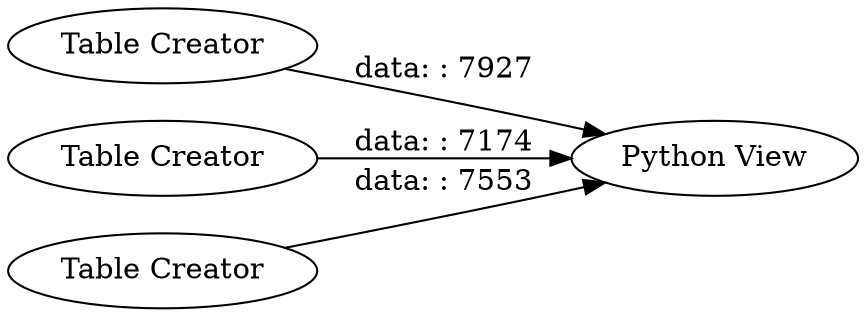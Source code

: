 digraph {
	"6392265972822677_4" [label="Table Creator"]
	"6392265972822677_1" [label="Python View"]
	"6392265972822677_2" [label="Table Creator"]
	"6392265972822677_3" [label="Table Creator"]
	"6392265972822677_3" -> "6392265972822677_1" [label="data: : 7553"]
	"6392265972822677_4" -> "6392265972822677_1" [label="data: : 7927"]
	"6392265972822677_2" -> "6392265972822677_1" [label="data: : 7174"]
	rankdir=LR
}
